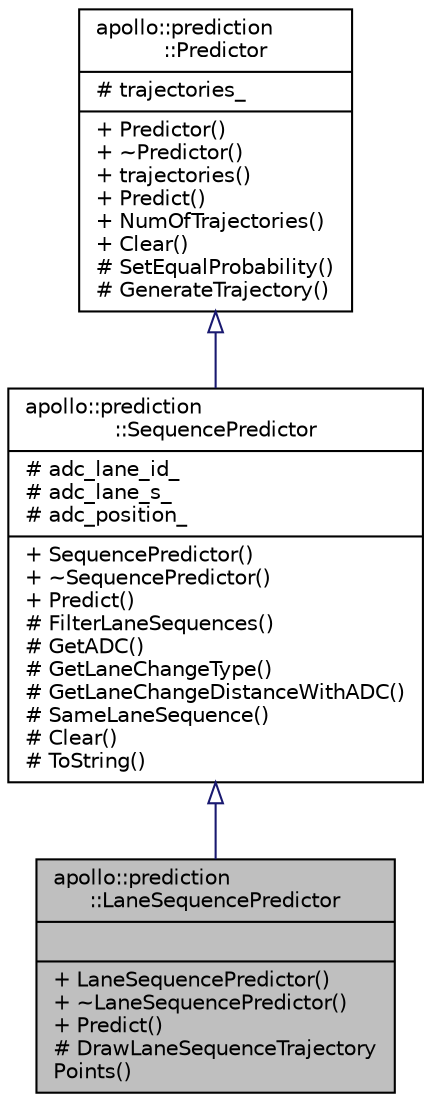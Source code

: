 digraph "apollo::prediction::LaneSequencePredictor"
{
  edge [fontname="Helvetica",fontsize="10",labelfontname="Helvetica",labelfontsize="10"];
  node [fontname="Helvetica",fontsize="10",shape=record];
  Node0 [label="{apollo::prediction\l::LaneSequencePredictor\n||+ LaneSequencePredictor()\l+ ~LaneSequencePredictor()\l+ Predict()\l# DrawLaneSequenceTrajectory\lPoints()\l}",height=0.2,width=0.4,color="black", fillcolor="grey75", style="filled", fontcolor="black"];
  Node1 -> Node0 [dir="back",color="midnightblue",fontsize="10",style="solid",arrowtail="onormal",fontname="Helvetica"];
  Node1 [label="{apollo::prediction\l::SequencePredictor\n|# adc_lane_id_\l# adc_lane_s_\l# adc_position_\l|+ SequencePredictor()\l+ ~SequencePredictor()\l+ Predict()\l# FilterLaneSequences()\l# GetADC()\l# GetLaneChangeType()\l# GetLaneChangeDistanceWithADC()\l# SameLaneSequence()\l# Clear()\l# ToString()\l}",height=0.2,width=0.4,color="black", fillcolor="white", style="filled",URL="$classapollo_1_1prediction_1_1SequencePredictor.html"];
  Node2 -> Node1 [dir="back",color="midnightblue",fontsize="10",style="solid",arrowtail="onormal",fontname="Helvetica"];
  Node2 [label="{apollo::prediction\l::Predictor\n|# trajectories_\l|+ Predictor()\l+ ~Predictor()\l+ trajectories()\l+ Predict()\l+ NumOfTrajectories()\l+ Clear()\l# SetEqualProbability()\l# GenerateTrajectory()\l}",height=0.2,width=0.4,color="black", fillcolor="white", style="filled",URL="$classapollo_1_1prediction_1_1Predictor.html"];
}
